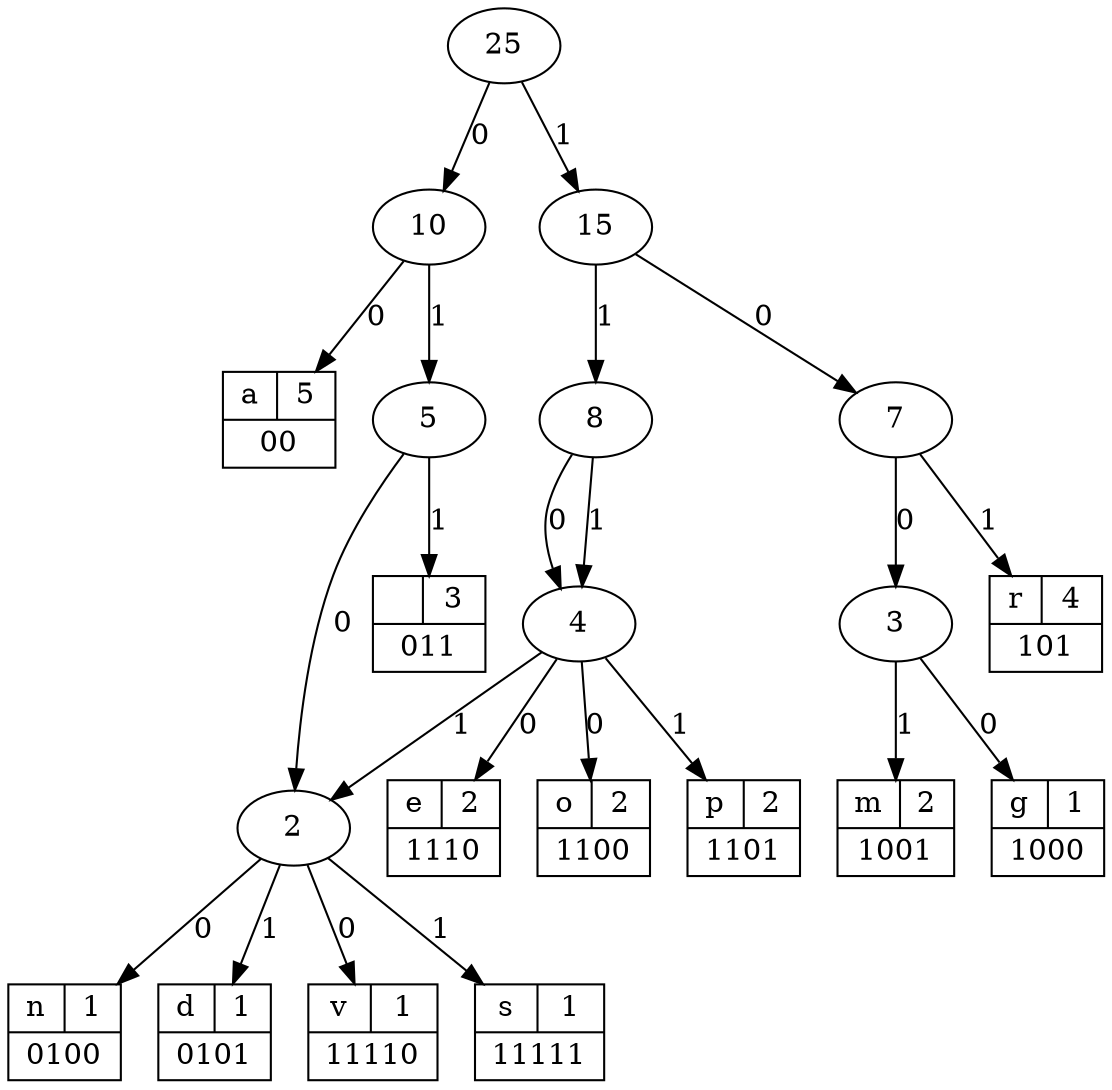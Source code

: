 digraph G {
"+25" [label="25"];
"+25" -> "+10" [label=0];
"+10" [label="10"];
"+10" -> "a5" [label=0];
"a5" [shape=record, label="{{a|5}|{00}}"];
"+10" -> "+5" [label=1];
"+5" [label="5"];
"+5" -> "+2" [label=0];
"+2" [label="2"];
"+2" -> "n1" [label=0];
"n1" [shape=record, label="{{n|1}|{0100}}"];
"+2" -> "d1" [label=1];
"d1" [shape=record, label="{{d|1}|{0101}}"];
"+5" -> " 3" [label=1];
" 3" [shape=record, label="{{ |3}|{011}}"];
"+25" -> "+15" [label=1];
"+15" [label="15"];
"+15" -> "+7" [label=0];
"+7" [label="7"];
"+7" -> "+3" [label=0];
"+3" [label="3"];
"+3" -> "g1" [label=0];
"g1" [shape=record, label="{{g|1}|{1000}}"];
"+3" -> "m2" [label=1];
"m2" [shape=record, label="{{m|2}|{1001}}"];
"+7" -> "r4" [label=1];
"r4" [shape=record, label="{{r|4}|{101}}"];
"+15" -> "+8" [label=1];
"+8" [label="8"];
"+8" -> "+4" [label=0];
"+4" [label="4"];
"+4" -> "o2" [label=0];
"o2" [shape=record, label="{{o|2}|{1100}}"];
"+4" -> "p2" [label=1];
"p2" [shape=record, label="{{p|2}|{1101}}"];
"+8" -> "+4" [label=1];
"+4" [label="4"];
"+4" -> "e2" [label=0];
"e2" [shape=record, label="{{e|2}|{1110}}"];
"+4" -> "+2" [label=1];
"+2" [label="2"];
"+2" -> "v1" [label=0];
"v1" [shape=record, label="{{v|1}|{11110}}"];
"+2" -> "s1" [label=1];
"s1" [shape=record, label="{{s|1}|{11111}}"];
}
